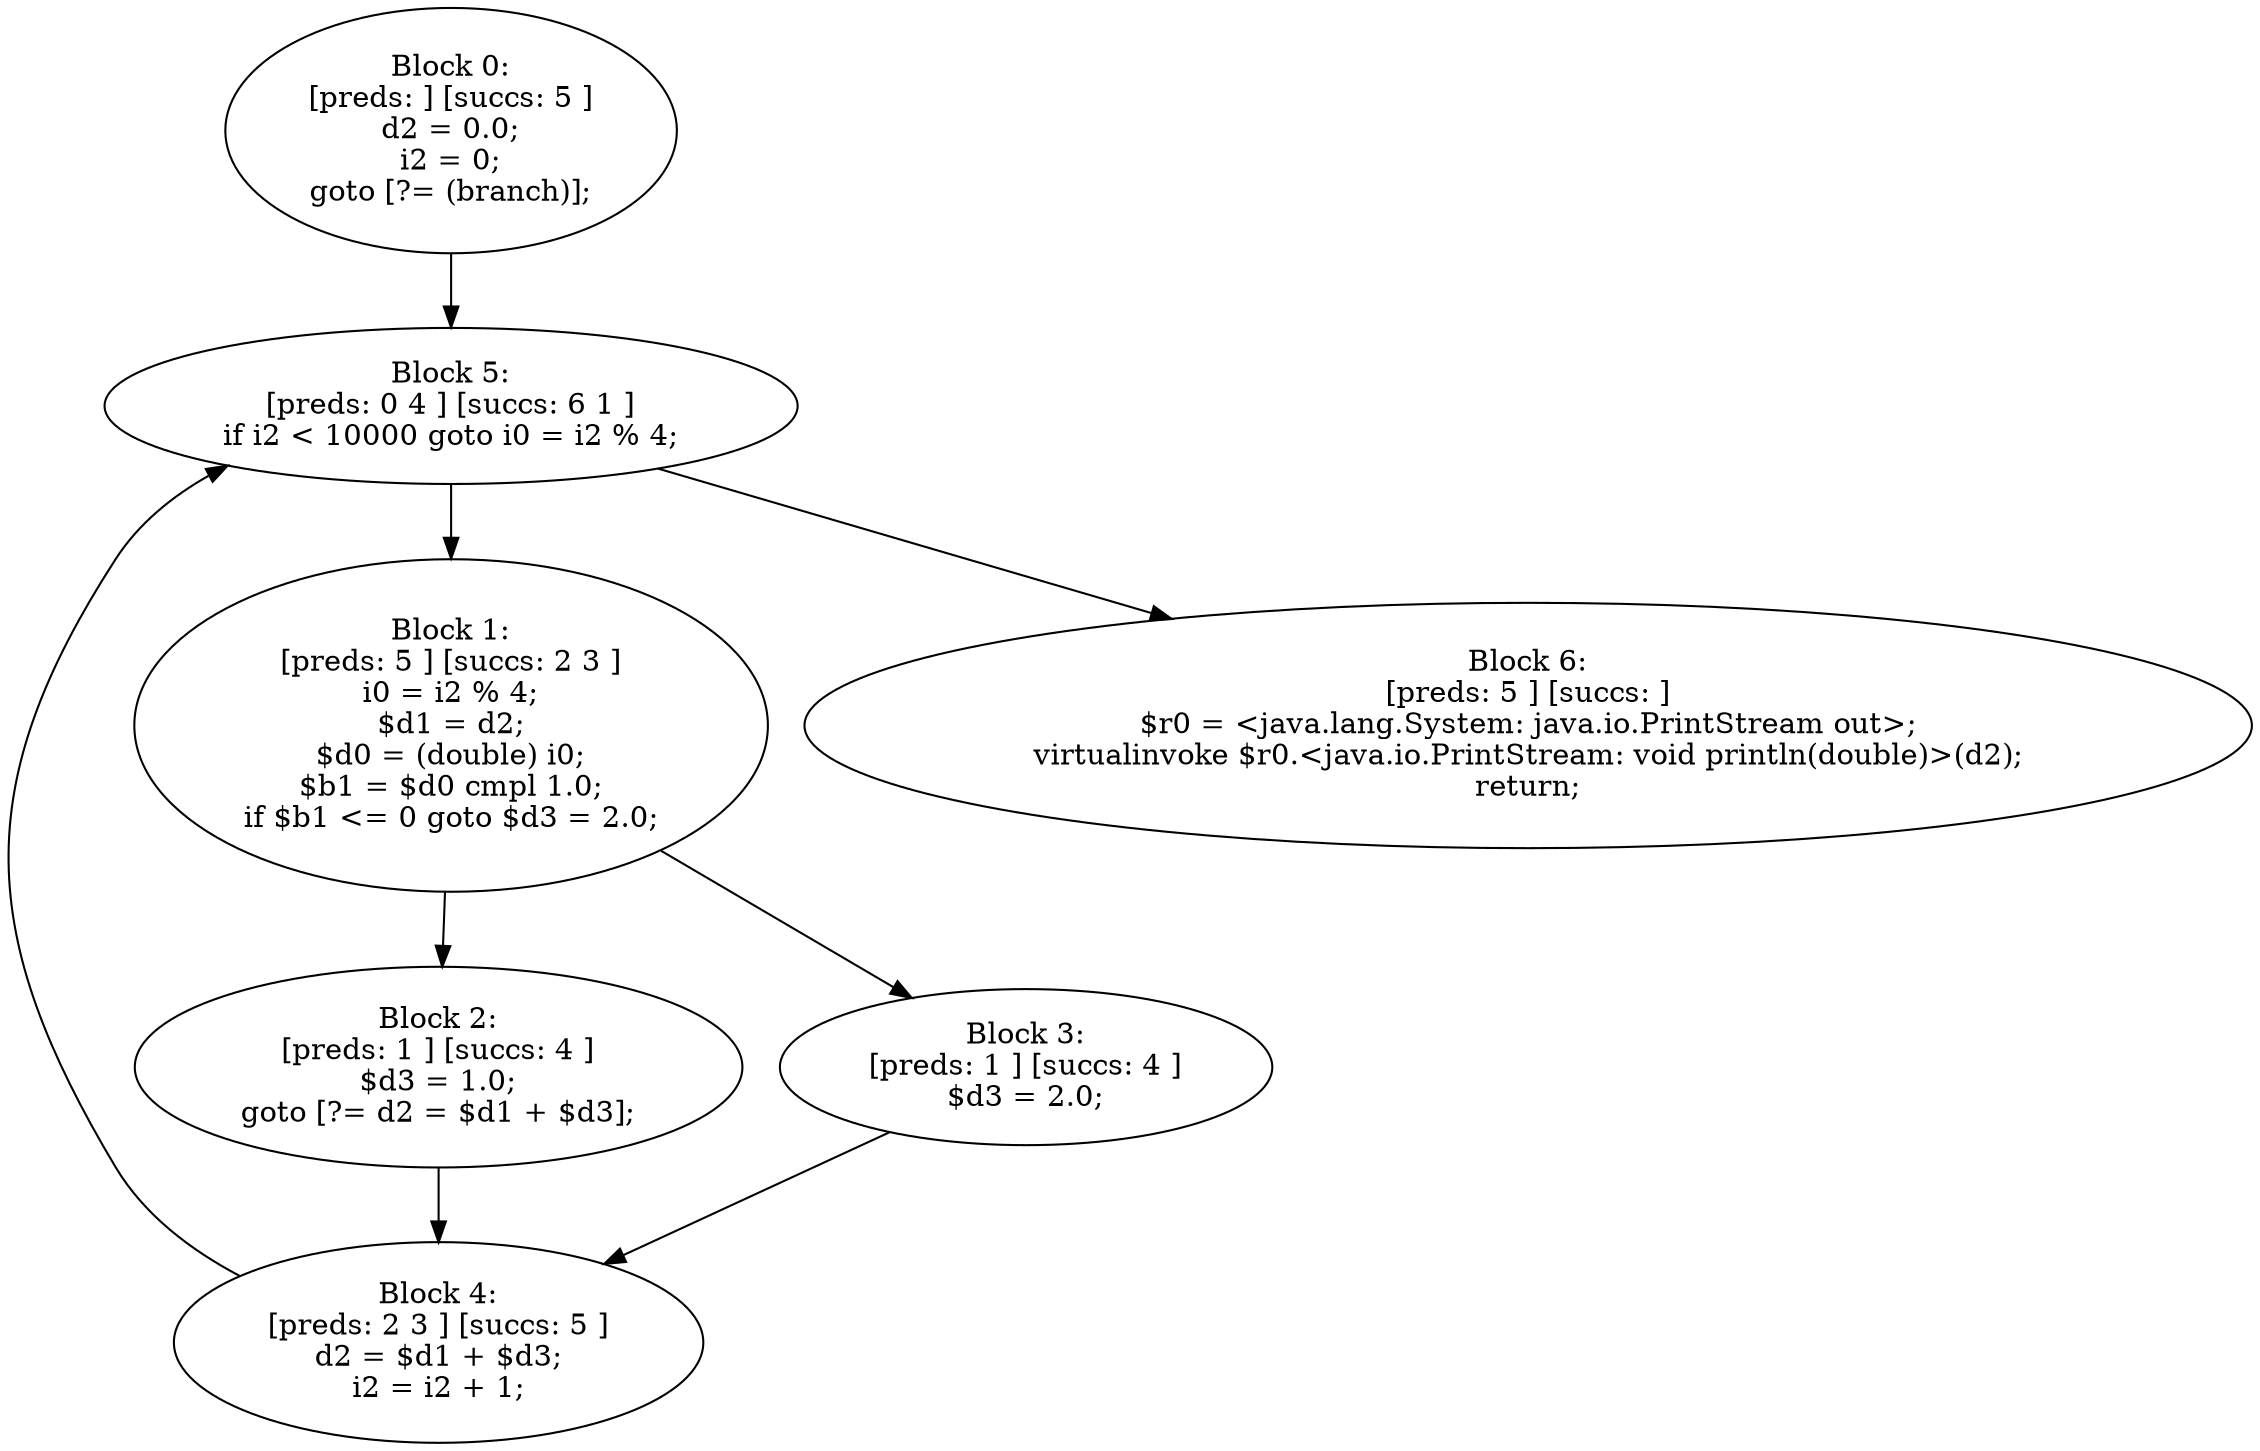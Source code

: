 digraph "unitGraph" {
    "Block 0:
[preds: ] [succs: 5 ]
d2 = 0.0;
i2 = 0;
goto [?= (branch)];
"
    "Block 1:
[preds: 5 ] [succs: 2 3 ]
i0 = i2 % 4;
$d1 = d2;
$d0 = (double) i0;
$b1 = $d0 cmpl 1.0;
if $b1 <= 0 goto $d3 = 2.0;
"
    "Block 2:
[preds: 1 ] [succs: 4 ]
$d3 = 1.0;
goto [?= d2 = $d1 + $d3];
"
    "Block 3:
[preds: 1 ] [succs: 4 ]
$d3 = 2.0;
"
    "Block 4:
[preds: 2 3 ] [succs: 5 ]
d2 = $d1 + $d3;
i2 = i2 + 1;
"
    "Block 5:
[preds: 0 4 ] [succs: 6 1 ]
if i2 < 10000 goto i0 = i2 % 4;
"
    "Block 6:
[preds: 5 ] [succs: ]
$r0 = <java.lang.System: java.io.PrintStream out>;
virtualinvoke $r0.<java.io.PrintStream: void println(double)>(d2);
return;
"
    "Block 0:
[preds: ] [succs: 5 ]
d2 = 0.0;
i2 = 0;
goto [?= (branch)];
"->"Block 5:
[preds: 0 4 ] [succs: 6 1 ]
if i2 < 10000 goto i0 = i2 % 4;
";
    "Block 1:
[preds: 5 ] [succs: 2 3 ]
i0 = i2 % 4;
$d1 = d2;
$d0 = (double) i0;
$b1 = $d0 cmpl 1.0;
if $b1 <= 0 goto $d3 = 2.0;
"->"Block 2:
[preds: 1 ] [succs: 4 ]
$d3 = 1.0;
goto [?= d2 = $d1 + $d3];
";
    "Block 1:
[preds: 5 ] [succs: 2 3 ]
i0 = i2 % 4;
$d1 = d2;
$d0 = (double) i0;
$b1 = $d0 cmpl 1.0;
if $b1 <= 0 goto $d3 = 2.0;
"->"Block 3:
[preds: 1 ] [succs: 4 ]
$d3 = 2.0;
";
    "Block 2:
[preds: 1 ] [succs: 4 ]
$d3 = 1.0;
goto [?= d2 = $d1 + $d3];
"->"Block 4:
[preds: 2 3 ] [succs: 5 ]
d2 = $d1 + $d3;
i2 = i2 + 1;
";
    "Block 3:
[preds: 1 ] [succs: 4 ]
$d3 = 2.0;
"->"Block 4:
[preds: 2 3 ] [succs: 5 ]
d2 = $d1 + $d3;
i2 = i2 + 1;
";
    "Block 4:
[preds: 2 3 ] [succs: 5 ]
d2 = $d1 + $d3;
i2 = i2 + 1;
"->"Block 5:
[preds: 0 4 ] [succs: 6 1 ]
if i2 < 10000 goto i0 = i2 % 4;
";
    "Block 5:
[preds: 0 4 ] [succs: 6 1 ]
if i2 < 10000 goto i0 = i2 % 4;
"->"Block 6:
[preds: 5 ] [succs: ]
$r0 = <java.lang.System: java.io.PrintStream out>;
virtualinvoke $r0.<java.io.PrintStream: void println(double)>(d2);
return;
";
    "Block 5:
[preds: 0 4 ] [succs: 6 1 ]
if i2 < 10000 goto i0 = i2 % 4;
"->"Block 1:
[preds: 5 ] [succs: 2 3 ]
i0 = i2 % 4;
$d1 = d2;
$d0 = (double) i0;
$b1 = $d0 cmpl 1.0;
if $b1 <= 0 goto $d3 = 2.0;
";
}
